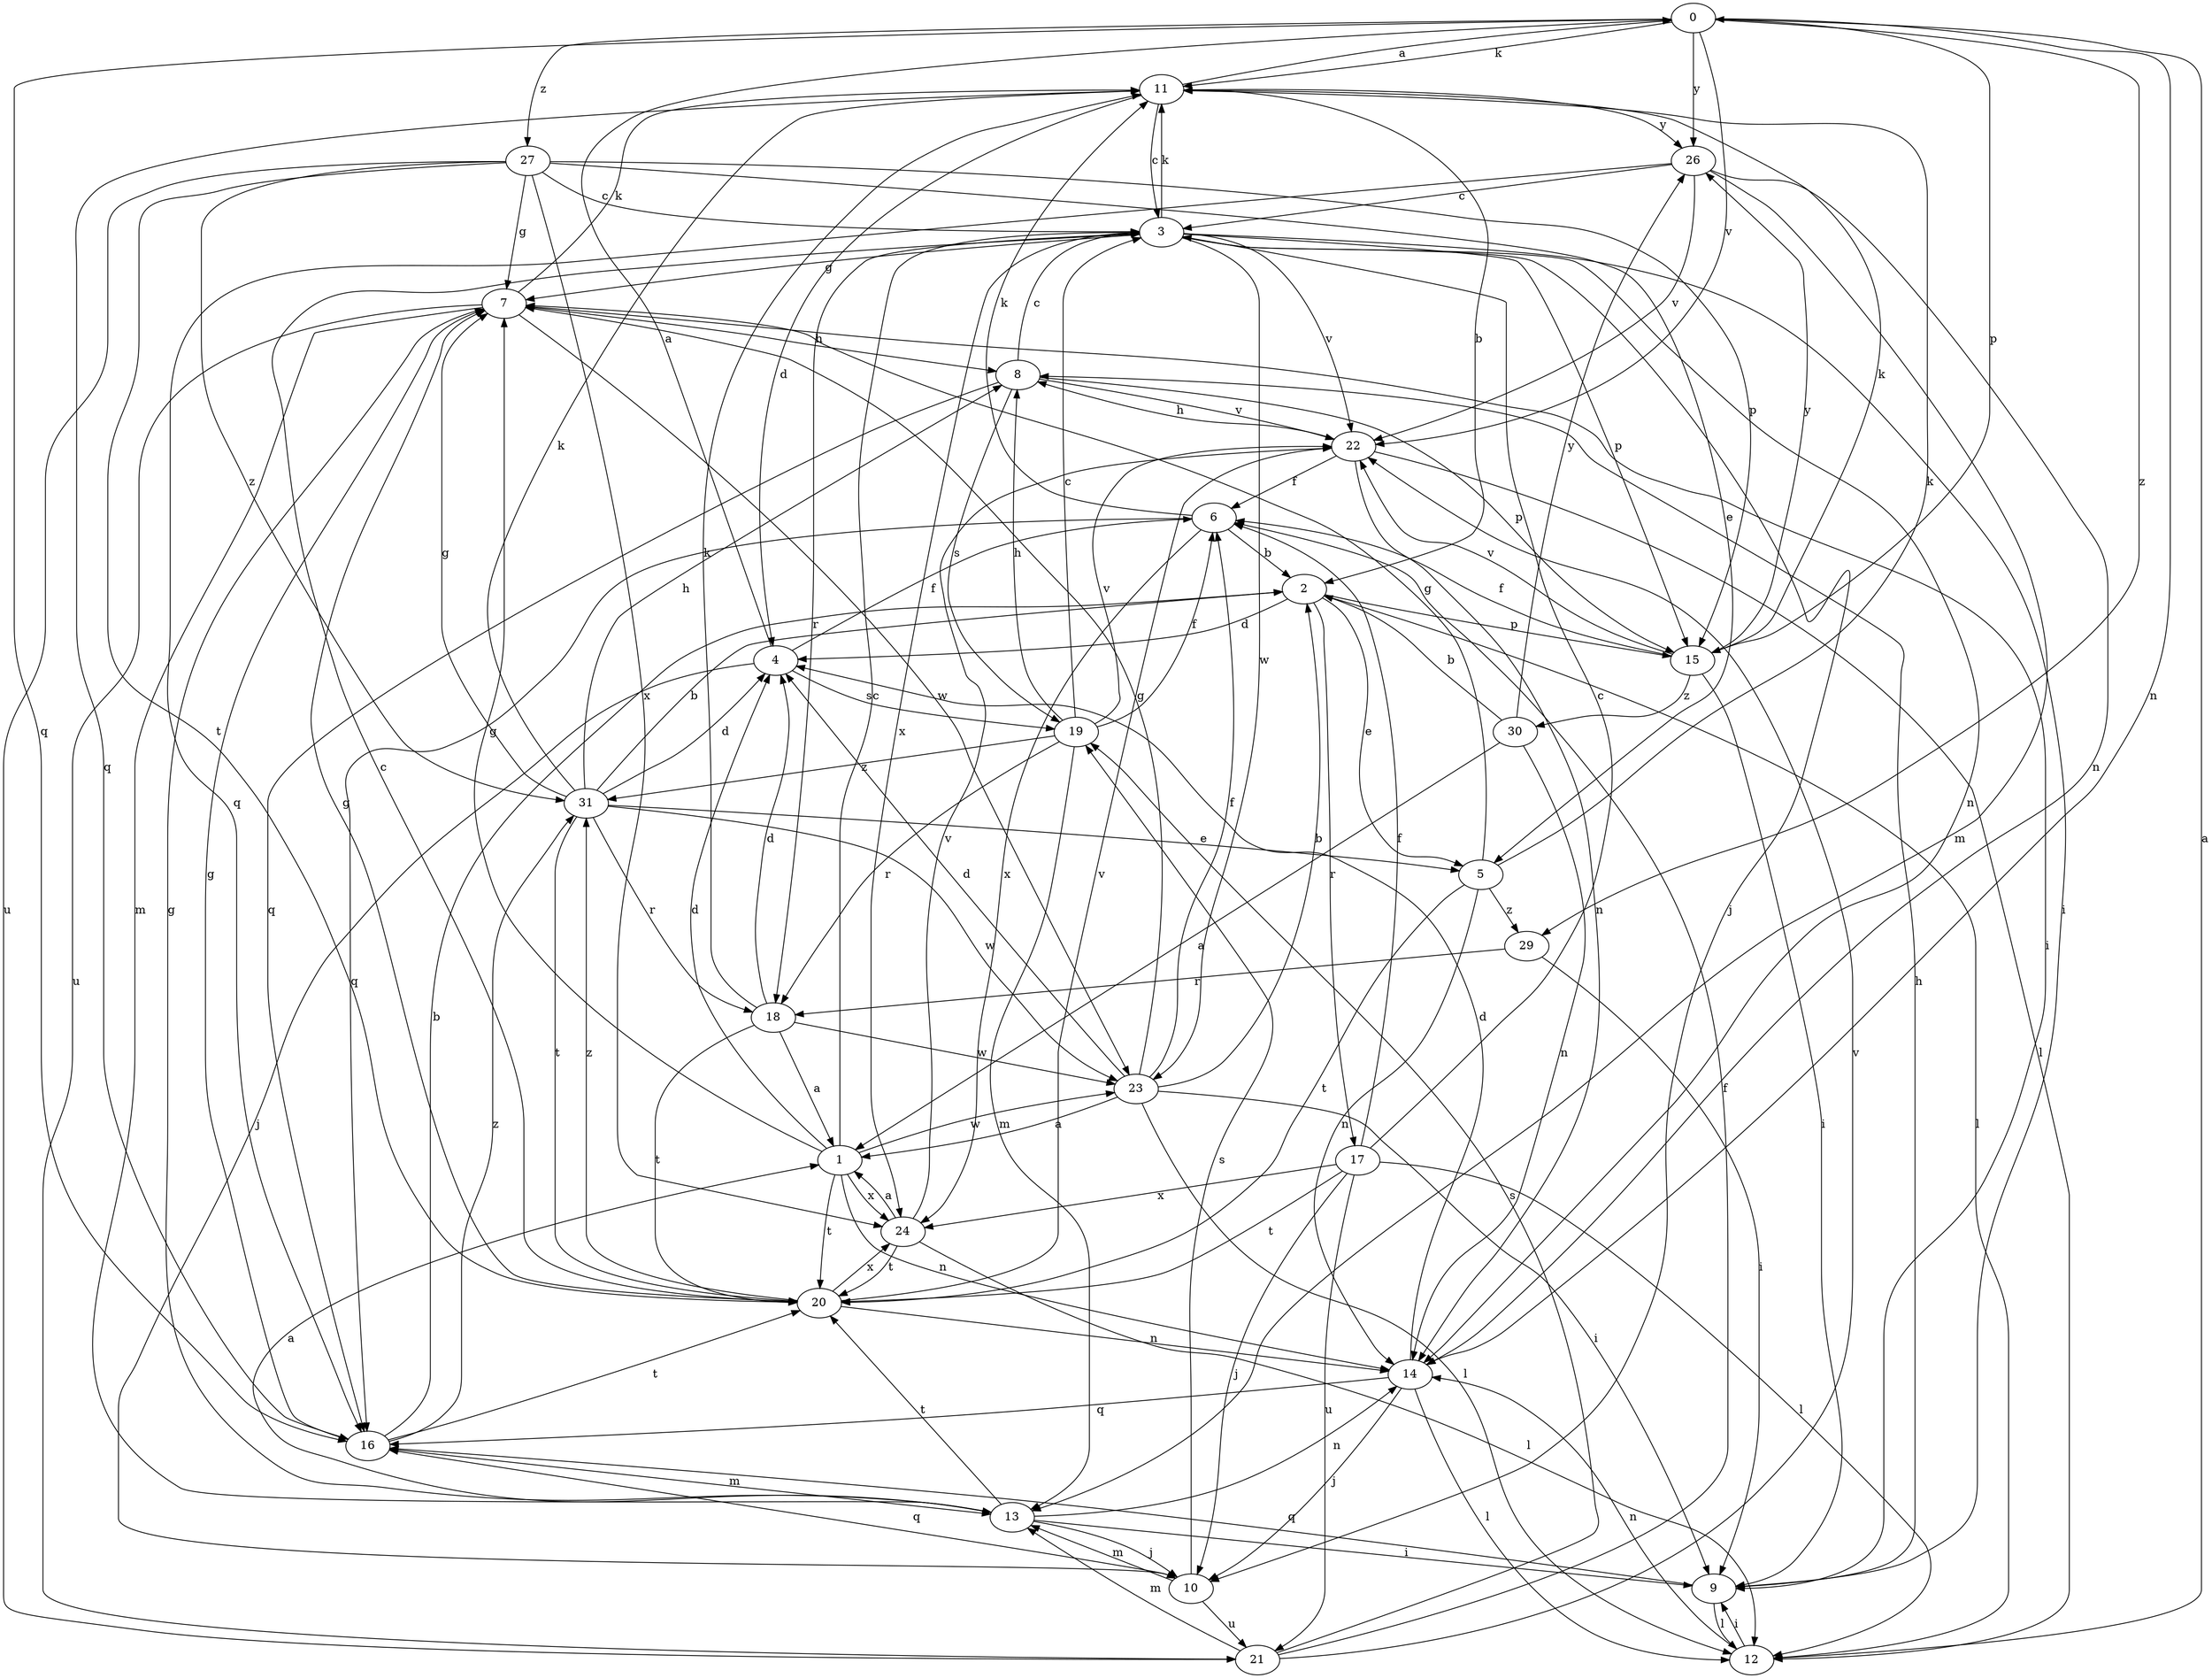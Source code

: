 strict digraph  {
0;
1;
2;
3;
4;
5;
6;
7;
8;
9;
10;
11;
12;
13;
14;
15;
16;
17;
18;
19;
20;
21;
22;
23;
24;
26;
27;
29;
30;
31;
0 -> 11  [label=k];
0 -> 14  [label=n];
0 -> 15  [label=p];
0 -> 16  [label=q];
0 -> 22  [label=v];
0 -> 26  [label=y];
0 -> 27  [label=z];
0 -> 29  [label=z];
1 -> 3  [label=c];
1 -> 4  [label=d];
1 -> 7  [label=g];
1 -> 14  [label=n];
1 -> 20  [label=t];
1 -> 23  [label=w];
1 -> 24  [label=x];
2 -> 4  [label=d];
2 -> 5  [label=e];
2 -> 12  [label=l];
2 -> 15  [label=p];
2 -> 17  [label=r];
3 -> 7  [label=g];
3 -> 9  [label=i];
3 -> 10  [label=j];
3 -> 11  [label=k];
3 -> 14  [label=n];
3 -> 15  [label=p];
3 -> 18  [label=r];
3 -> 22  [label=v];
3 -> 23  [label=w];
3 -> 24  [label=x];
4 -> 0  [label=a];
4 -> 6  [label=f];
4 -> 10  [label=j];
4 -> 19  [label=s];
5 -> 7  [label=g];
5 -> 11  [label=k];
5 -> 14  [label=n];
5 -> 20  [label=t];
5 -> 29  [label=z];
6 -> 2  [label=b];
6 -> 11  [label=k];
6 -> 16  [label=q];
6 -> 24  [label=x];
7 -> 8  [label=h];
7 -> 9  [label=i];
7 -> 11  [label=k];
7 -> 13  [label=m];
7 -> 21  [label=u];
7 -> 23  [label=w];
8 -> 3  [label=c];
8 -> 15  [label=p];
8 -> 16  [label=q];
8 -> 19  [label=s];
8 -> 22  [label=v];
9 -> 8  [label=h];
9 -> 12  [label=l];
9 -> 16  [label=q];
10 -> 13  [label=m];
10 -> 16  [label=q];
10 -> 19  [label=s];
10 -> 21  [label=u];
11 -> 0  [label=a];
11 -> 2  [label=b];
11 -> 3  [label=c];
11 -> 4  [label=d];
11 -> 16  [label=q];
11 -> 26  [label=y];
12 -> 0  [label=a];
12 -> 9  [label=i];
12 -> 14  [label=n];
13 -> 1  [label=a];
13 -> 7  [label=g];
13 -> 9  [label=i];
13 -> 10  [label=j];
13 -> 14  [label=n];
13 -> 20  [label=t];
14 -> 4  [label=d];
14 -> 10  [label=j];
14 -> 12  [label=l];
14 -> 16  [label=q];
15 -> 6  [label=f];
15 -> 9  [label=i];
15 -> 11  [label=k];
15 -> 22  [label=v];
15 -> 26  [label=y];
15 -> 30  [label=z];
16 -> 2  [label=b];
16 -> 7  [label=g];
16 -> 13  [label=m];
16 -> 20  [label=t];
16 -> 31  [label=z];
17 -> 3  [label=c];
17 -> 6  [label=f];
17 -> 10  [label=j];
17 -> 12  [label=l];
17 -> 20  [label=t];
17 -> 21  [label=u];
17 -> 24  [label=x];
18 -> 1  [label=a];
18 -> 4  [label=d];
18 -> 11  [label=k];
18 -> 20  [label=t];
18 -> 23  [label=w];
19 -> 3  [label=c];
19 -> 6  [label=f];
19 -> 8  [label=h];
19 -> 13  [label=m];
19 -> 18  [label=r];
19 -> 22  [label=v];
19 -> 31  [label=z];
20 -> 3  [label=c];
20 -> 7  [label=g];
20 -> 14  [label=n];
20 -> 22  [label=v];
20 -> 24  [label=x];
20 -> 31  [label=z];
21 -> 6  [label=f];
21 -> 13  [label=m];
21 -> 19  [label=s];
21 -> 22  [label=v];
22 -> 6  [label=f];
22 -> 8  [label=h];
22 -> 12  [label=l];
22 -> 14  [label=n];
23 -> 1  [label=a];
23 -> 2  [label=b];
23 -> 4  [label=d];
23 -> 6  [label=f];
23 -> 7  [label=g];
23 -> 9  [label=i];
23 -> 12  [label=l];
24 -> 1  [label=a];
24 -> 12  [label=l];
24 -> 20  [label=t];
24 -> 22  [label=v];
26 -> 3  [label=c];
26 -> 13  [label=m];
26 -> 14  [label=n];
26 -> 16  [label=q];
26 -> 22  [label=v];
27 -> 3  [label=c];
27 -> 5  [label=e];
27 -> 7  [label=g];
27 -> 15  [label=p];
27 -> 20  [label=t];
27 -> 21  [label=u];
27 -> 24  [label=x];
27 -> 31  [label=z];
29 -> 9  [label=i];
29 -> 18  [label=r];
30 -> 1  [label=a];
30 -> 2  [label=b];
30 -> 14  [label=n];
30 -> 26  [label=y];
31 -> 2  [label=b];
31 -> 4  [label=d];
31 -> 5  [label=e];
31 -> 7  [label=g];
31 -> 8  [label=h];
31 -> 11  [label=k];
31 -> 18  [label=r];
31 -> 20  [label=t];
31 -> 23  [label=w];
}
